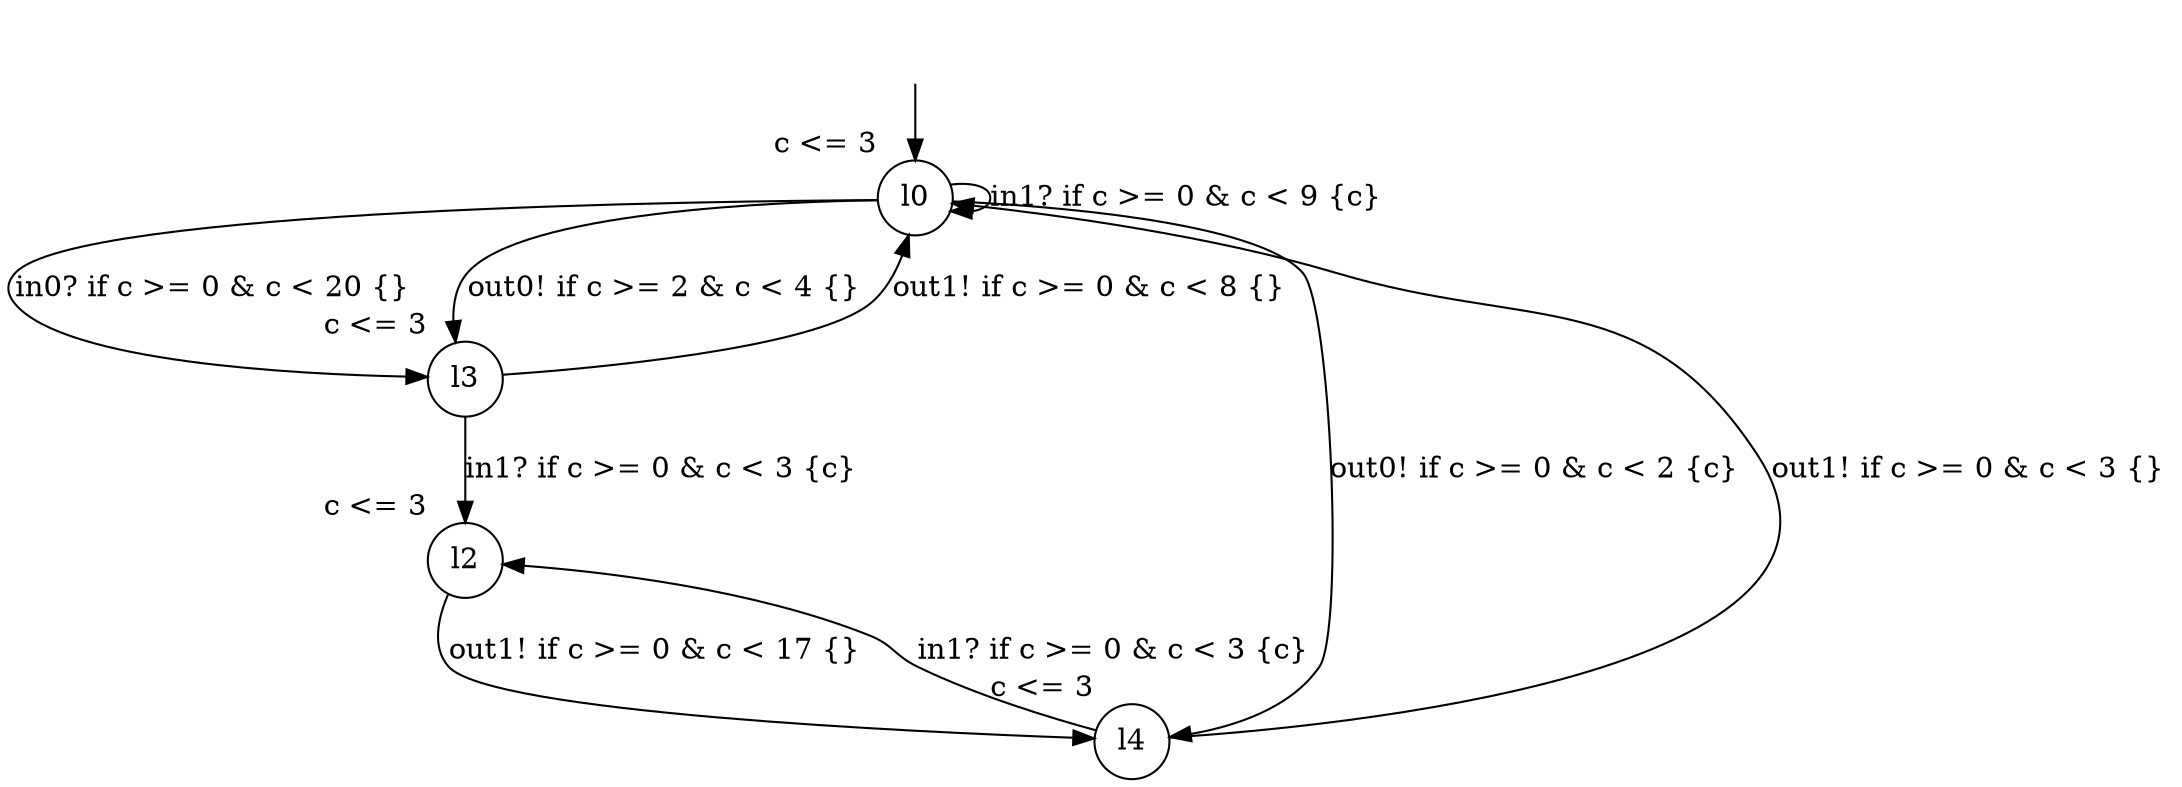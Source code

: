 digraph g {
__start0 [label="" shape="none"];
l0 [shape="circle" margin=0 label="l0", xlabel="c <= 3"];
l2 [shape="circle" margin=0 label="l2", xlabel="c <= 3"];
l3 [shape="circle" margin=0 label="l3", xlabel="c <= 3"];
l4 [shape="circle" margin=0 label="l4", xlabel="c <= 3"];
l0 -> l3 [label="in0? if c >= 0 & c < 20 {} "];
l0 -> l4 [label="out0! if c >= 0 & c < 2 {c} "];
l0 -> l3 [label="out0! if c >= 2 & c < 4 {} "];
l0 -> l0 [label="in1? if c >= 0 & c < 9 {c} "];
l2 -> l4 [label="out1! if c >= 0 & c < 17 {} "];
l3 -> l0 [label="out1! if c >= 0 & c < 8 {} "];
l3 -> l2 [label="in1? if c >= 0 & c < 3 {c} "];
l4 -> l2 [label="in1? if c >= 0 & c < 3 {c} "];
l4 -> l0 [label="out1! if c >= 0 & c < 3 {} "];
__start0 -> l0;
}
